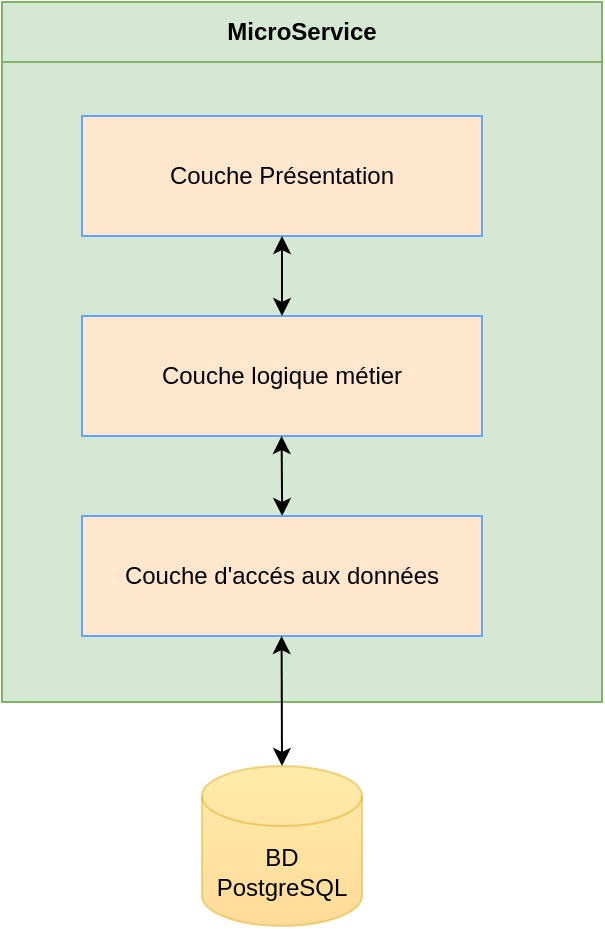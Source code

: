 <mxfile version="24.7.14">
  <diagram id="prtHgNgQTEPvFCAcTncT" name="Page-1">
    <mxGraphModel dx="1073" dy="1693" grid="1" gridSize="10" guides="1" tooltips="1" connect="1" arrows="1" fold="1" page="1" pageScale="1" pageWidth="827" pageHeight="1169" math="0" shadow="0">
      <root>
        <mxCell id="0" />
        <mxCell id="1" parent="0" />
        <mxCell id="uBYx9kKuJi2ON3T31jr--28" value="MicroService" style="swimlane;whiteSpace=wrap;html=1;fillColor=#D5E8D4;strokeColor=#82b366;startSize=30;" vertex="1" parent="1">
          <mxGeometry x="30" y="-1150" width="300" height="350" as="geometry" />
        </mxCell>
        <mxCell id="uBYx9kKuJi2ON3T31jr--29" value="" style="rounded=0;whiteSpace=wrap;html=1;strokeColor=#82b366;fillColor=#D5E8D4;" vertex="1" parent="1">
          <mxGeometry x="30" y="-1120" width="300" height="320" as="geometry" />
        </mxCell>
        <mxCell id="uBYx9kKuJi2ON3T31jr--2" value="&lt;div&gt;Couche Présentation&lt;/div&gt;" style="rounded=0;whiteSpace=wrap;html=1;fillColor=#ffe6cc;strokeColor=#63A2FF;" vertex="1" parent="1">
          <mxGeometry x="70" y="-1093" width="200" height="60" as="geometry" />
        </mxCell>
        <mxCell id="uBYx9kKuJi2ON3T31jr--5" value="&lt;div&gt;Couche logique métier&lt;br&gt;&lt;/div&gt;" style="rounded=0;whiteSpace=wrap;html=1;fillColor=#ffe6cc;strokeColor=#63A2FF;" vertex="1" parent="1">
          <mxGeometry x="70" y="-993" width="200" height="60" as="geometry" />
        </mxCell>
        <mxCell id="uBYx9kKuJi2ON3T31jr--24" value="" style="endArrow=classic;startArrow=classic;html=1;rounded=0;" edge="1" parent="1" target="uBYx9kKuJi2ON3T31jr--2">
          <mxGeometry width="50" height="50" relative="1" as="geometry">
            <mxPoint x="170" y="-993" as="sourcePoint" />
            <mxPoint x="210" y="-963" as="targetPoint" />
          </mxGeometry>
        </mxCell>
        <mxCell id="uBYx9kKuJi2ON3T31jr--12" value="" style="endArrow=classic;startArrow=classic;html=1;rounded=0;exitX=0.5;exitY=0;exitDx=0;exitDy=0;" edge="1" parent="1">
          <mxGeometry width="50" height="50" relative="1" as="geometry">
            <mxPoint x="170.09" y="-893" as="sourcePoint" />
            <mxPoint x="169.8" y="-933" as="targetPoint" />
          </mxGeometry>
        </mxCell>
        <mxCell id="uBYx9kKuJi2ON3T31jr--6" value="&lt;div&gt;Couche d&#39;accés aux données&lt;br&gt;&lt;/div&gt;" style="rounded=0;whiteSpace=wrap;html=1;fillColor=#ffe6cc;strokeColor=#63A2FF;" vertex="1" parent="1">
          <mxGeometry x="70" y="-893" width="200" height="60" as="geometry" />
        </mxCell>
        <mxCell id="uBYx9kKuJi2ON3T31jr--11" value="" style="endArrow=classic;startArrow=classic;html=1;rounded=0;exitX=0.5;exitY=0;exitDx=0;exitDy=0;exitPerimeter=0;" edge="1" parent="1" source="uBYx9kKuJi2ON3T31jr--7">
          <mxGeometry width="50" height="50" relative="1" as="geometry">
            <mxPoint x="169.8" y="-768" as="sourcePoint" />
            <mxPoint x="169.8" y="-833" as="targetPoint" />
          </mxGeometry>
        </mxCell>
        <mxCell id="uBYx9kKuJi2ON3T31jr--7" value="BD PostgreSQL" style="shape=cylinder3;whiteSpace=wrap;html=1;boundedLbl=1;backgroundOutline=1;size=15;fillColor=#ffcd28;strokeColor=#d79b00;opacity=40;gradientColor=#ffa500;" vertex="1" parent="1">
          <mxGeometry x="130" y="-768" width="80" height="80" as="geometry" />
        </mxCell>
      </root>
    </mxGraphModel>
  </diagram>
</mxfile>
